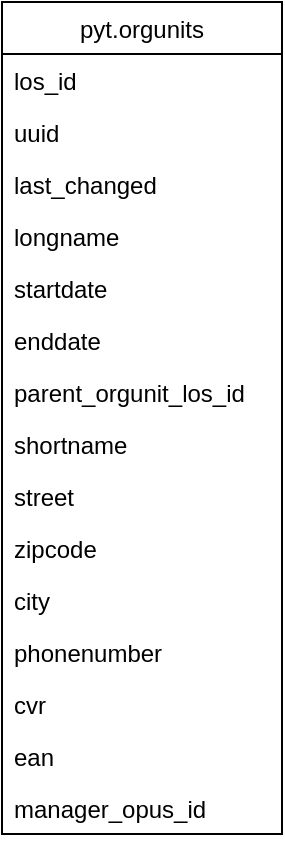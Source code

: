 <mxfile version="12.7.6" type="github">
  <diagram id="KG_Ls5Qf2pqGlYbRwUBB" name="Page-1">
    <mxGraphModel dx="-1059" dy="791" grid="1" gridSize="10" guides="1" tooltips="1" connect="1" arrows="1" fold="1" page="1" pageScale="1" pageWidth="827" pageHeight="1169" math="0" shadow="0">
      <root>
        <mxCell id="0" />
        <mxCell id="1" parent="0" />
        <mxCell id="oRQQX_EpgQSq1oHvk_To-7" value="pyt.orgunits" style="swimlane;fontStyle=0;childLayout=stackLayout;horizontal=1;startSize=26;fillColor=none;horizontalStack=0;resizeParent=1;resizeParentMax=0;resizeLast=0;collapsible=1;marginBottom=0;" vertex="1" parent="1">
          <mxGeometry x="3040" y="30" width="140" height="416" as="geometry">
            <mxRectangle x="2580" y="40" width="100" height="26" as="alternateBounds" />
          </mxGeometry>
        </mxCell>
        <mxCell id="oRQQX_EpgQSq1oHvk_To-8" value="los_id" style="text;strokeColor=none;fillColor=none;align=left;verticalAlign=top;spacingLeft=4;spacingRight=4;overflow=hidden;rotatable=0;points=[[0,0.5],[1,0.5]];portConstraint=eastwest;" vertex="1" parent="oRQQX_EpgQSq1oHvk_To-7">
          <mxGeometry y="26" width="140" height="26" as="geometry" />
        </mxCell>
        <mxCell id="oRQQX_EpgQSq1oHvk_To-11" value="uuid" style="text;strokeColor=none;fillColor=none;align=left;verticalAlign=top;spacingLeft=4;spacingRight=4;overflow=hidden;rotatable=0;points=[[0,0.5],[1,0.5]];portConstraint=eastwest;" vertex="1" parent="oRQQX_EpgQSq1oHvk_To-7">
          <mxGeometry y="52" width="140" height="26" as="geometry" />
        </mxCell>
        <mxCell id="oRQQX_EpgQSq1oHvk_To-10" value="last_changed" style="text;strokeColor=none;fillColor=none;align=left;verticalAlign=top;spacingLeft=4;spacingRight=4;overflow=hidden;rotatable=0;points=[[0,0.5],[1,0.5]];portConstraint=eastwest;" vertex="1" parent="oRQQX_EpgQSq1oHvk_To-7">
          <mxGeometry y="78" width="140" height="26" as="geometry" />
        </mxCell>
        <mxCell id="oRQQX_EpgQSq1oHvk_To-12" value="longname" style="text;strokeColor=none;fillColor=none;align=left;verticalAlign=top;spacingLeft=4;spacingRight=4;overflow=hidden;rotatable=0;points=[[0,0.5],[1,0.5]];portConstraint=eastwest;" vertex="1" parent="oRQQX_EpgQSq1oHvk_To-7">
          <mxGeometry y="104" width="140" height="26" as="geometry" />
        </mxCell>
        <mxCell id="oRQQX_EpgQSq1oHvk_To-14" value="startdate" style="text;strokeColor=none;fillColor=none;align=left;verticalAlign=top;spacingLeft=4;spacingRight=4;overflow=hidden;rotatable=0;points=[[0,0.5],[1,0.5]];portConstraint=eastwest;" vertex="1" parent="oRQQX_EpgQSq1oHvk_To-7">
          <mxGeometry y="130" width="140" height="26" as="geometry" />
        </mxCell>
        <mxCell id="oRQQX_EpgQSq1oHvk_To-13" value="enddate" style="text;strokeColor=none;fillColor=none;align=left;verticalAlign=top;spacingLeft=4;spacingRight=4;overflow=hidden;rotatable=0;points=[[0,0.5],[1,0.5]];portConstraint=eastwest;" vertex="1" parent="oRQQX_EpgQSq1oHvk_To-7">
          <mxGeometry y="156" width="140" height="26" as="geometry" />
        </mxCell>
        <mxCell id="oRQQX_EpgQSq1oHvk_To-15" value="parent_orgunit_los_id" style="text;strokeColor=none;fillColor=none;align=left;verticalAlign=top;spacingLeft=4;spacingRight=4;overflow=hidden;rotatable=0;points=[[0,0.5],[1,0.5]];portConstraint=eastwest;" vertex="1" parent="oRQQX_EpgQSq1oHvk_To-7">
          <mxGeometry y="182" width="140" height="26" as="geometry" />
        </mxCell>
        <mxCell id="oRQQX_EpgQSq1oHvk_To-16" value="shortname" style="text;strokeColor=none;fillColor=none;align=left;verticalAlign=top;spacingLeft=4;spacingRight=4;overflow=hidden;rotatable=0;points=[[0,0.5],[1,0.5]];portConstraint=eastwest;" vertex="1" parent="oRQQX_EpgQSq1oHvk_To-7">
          <mxGeometry y="208" width="140" height="26" as="geometry" />
        </mxCell>
        <mxCell id="oRQQX_EpgQSq1oHvk_To-17" value="street" style="text;strokeColor=none;fillColor=none;align=left;verticalAlign=top;spacingLeft=4;spacingRight=4;overflow=hidden;rotatable=0;points=[[0,0.5],[1,0.5]];portConstraint=eastwest;" vertex="1" parent="oRQQX_EpgQSq1oHvk_To-7">
          <mxGeometry y="234" width="140" height="26" as="geometry" />
        </mxCell>
        <mxCell id="oRQQX_EpgQSq1oHvk_To-18" value="zipcode" style="text;strokeColor=none;fillColor=none;align=left;verticalAlign=top;spacingLeft=4;spacingRight=4;overflow=hidden;rotatable=0;points=[[0,0.5],[1,0.5]];portConstraint=eastwest;" vertex="1" parent="oRQQX_EpgQSq1oHvk_To-7">
          <mxGeometry y="260" width="140" height="26" as="geometry" />
        </mxCell>
        <mxCell id="oRQQX_EpgQSq1oHvk_To-19" value="city" style="text;strokeColor=none;fillColor=none;align=left;verticalAlign=top;spacingLeft=4;spacingRight=4;overflow=hidden;rotatable=0;points=[[0,0.5],[1,0.5]];portConstraint=eastwest;" vertex="1" parent="oRQQX_EpgQSq1oHvk_To-7">
          <mxGeometry y="286" width="140" height="26" as="geometry" />
        </mxCell>
        <mxCell id="oRQQX_EpgQSq1oHvk_To-20" value="phonenumber" style="text;strokeColor=none;fillColor=none;align=left;verticalAlign=top;spacingLeft=4;spacingRight=4;overflow=hidden;rotatable=0;points=[[0,0.5],[1,0.5]];portConstraint=eastwest;" vertex="1" parent="oRQQX_EpgQSq1oHvk_To-7">
          <mxGeometry y="312" width="140" height="26" as="geometry" />
        </mxCell>
        <mxCell id="oRQQX_EpgQSq1oHvk_To-21" value="cvr" style="text;strokeColor=none;fillColor=none;align=left;verticalAlign=top;spacingLeft=4;spacingRight=4;overflow=hidden;rotatable=0;points=[[0,0.5],[1,0.5]];portConstraint=eastwest;" vertex="1" parent="oRQQX_EpgQSq1oHvk_To-7">
          <mxGeometry y="338" width="140" height="26" as="geometry" />
        </mxCell>
        <mxCell id="oRQQX_EpgQSq1oHvk_To-22" value="ean" style="text;strokeColor=none;fillColor=none;align=left;verticalAlign=top;spacingLeft=4;spacingRight=4;overflow=hidden;rotatable=0;points=[[0,0.5],[1,0.5]];portConstraint=eastwest;" vertex="1" parent="oRQQX_EpgQSq1oHvk_To-7">
          <mxGeometry y="364" width="140" height="26" as="geometry" />
        </mxCell>
        <mxCell id="oRQQX_EpgQSq1oHvk_To-23" value="manager_opus_id" style="text;strokeColor=none;fillColor=none;align=left;verticalAlign=top;spacingLeft=4;spacingRight=4;overflow=hidden;rotatable=0;points=[[0,0.5],[1,0.5]];portConstraint=eastwest;" vertex="1" parent="oRQQX_EpgQSq1oHvk_To-7">
          <mxGeometry y="390" width="140" height="26" as="geometry" />
        </mxCell>
      </root>
    </mxGraphModel>
  </diagram>
</mxfile>
